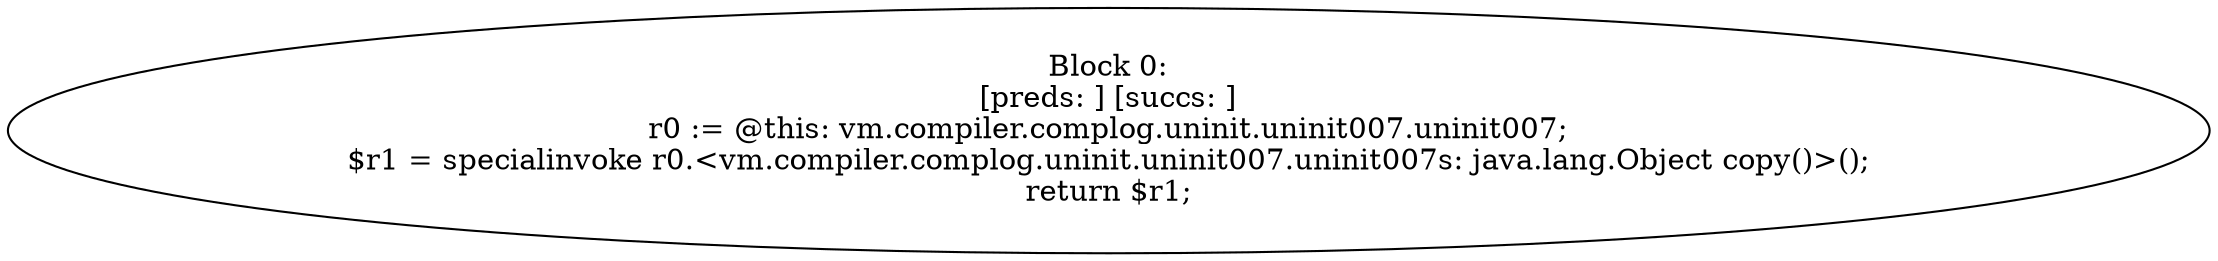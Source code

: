 digraph "unitGraph" {
    "Block 0:
[preds: ] [succs: ]
r0 := @this: vm.compiler.complog.uninit.uninit007.uninit007;
$r1 = specialinvoke r0.<vm.compiler.complog.uninit.uninit007.uninit007s: java.lang.Object copy()>();
return $r1;
"
}
